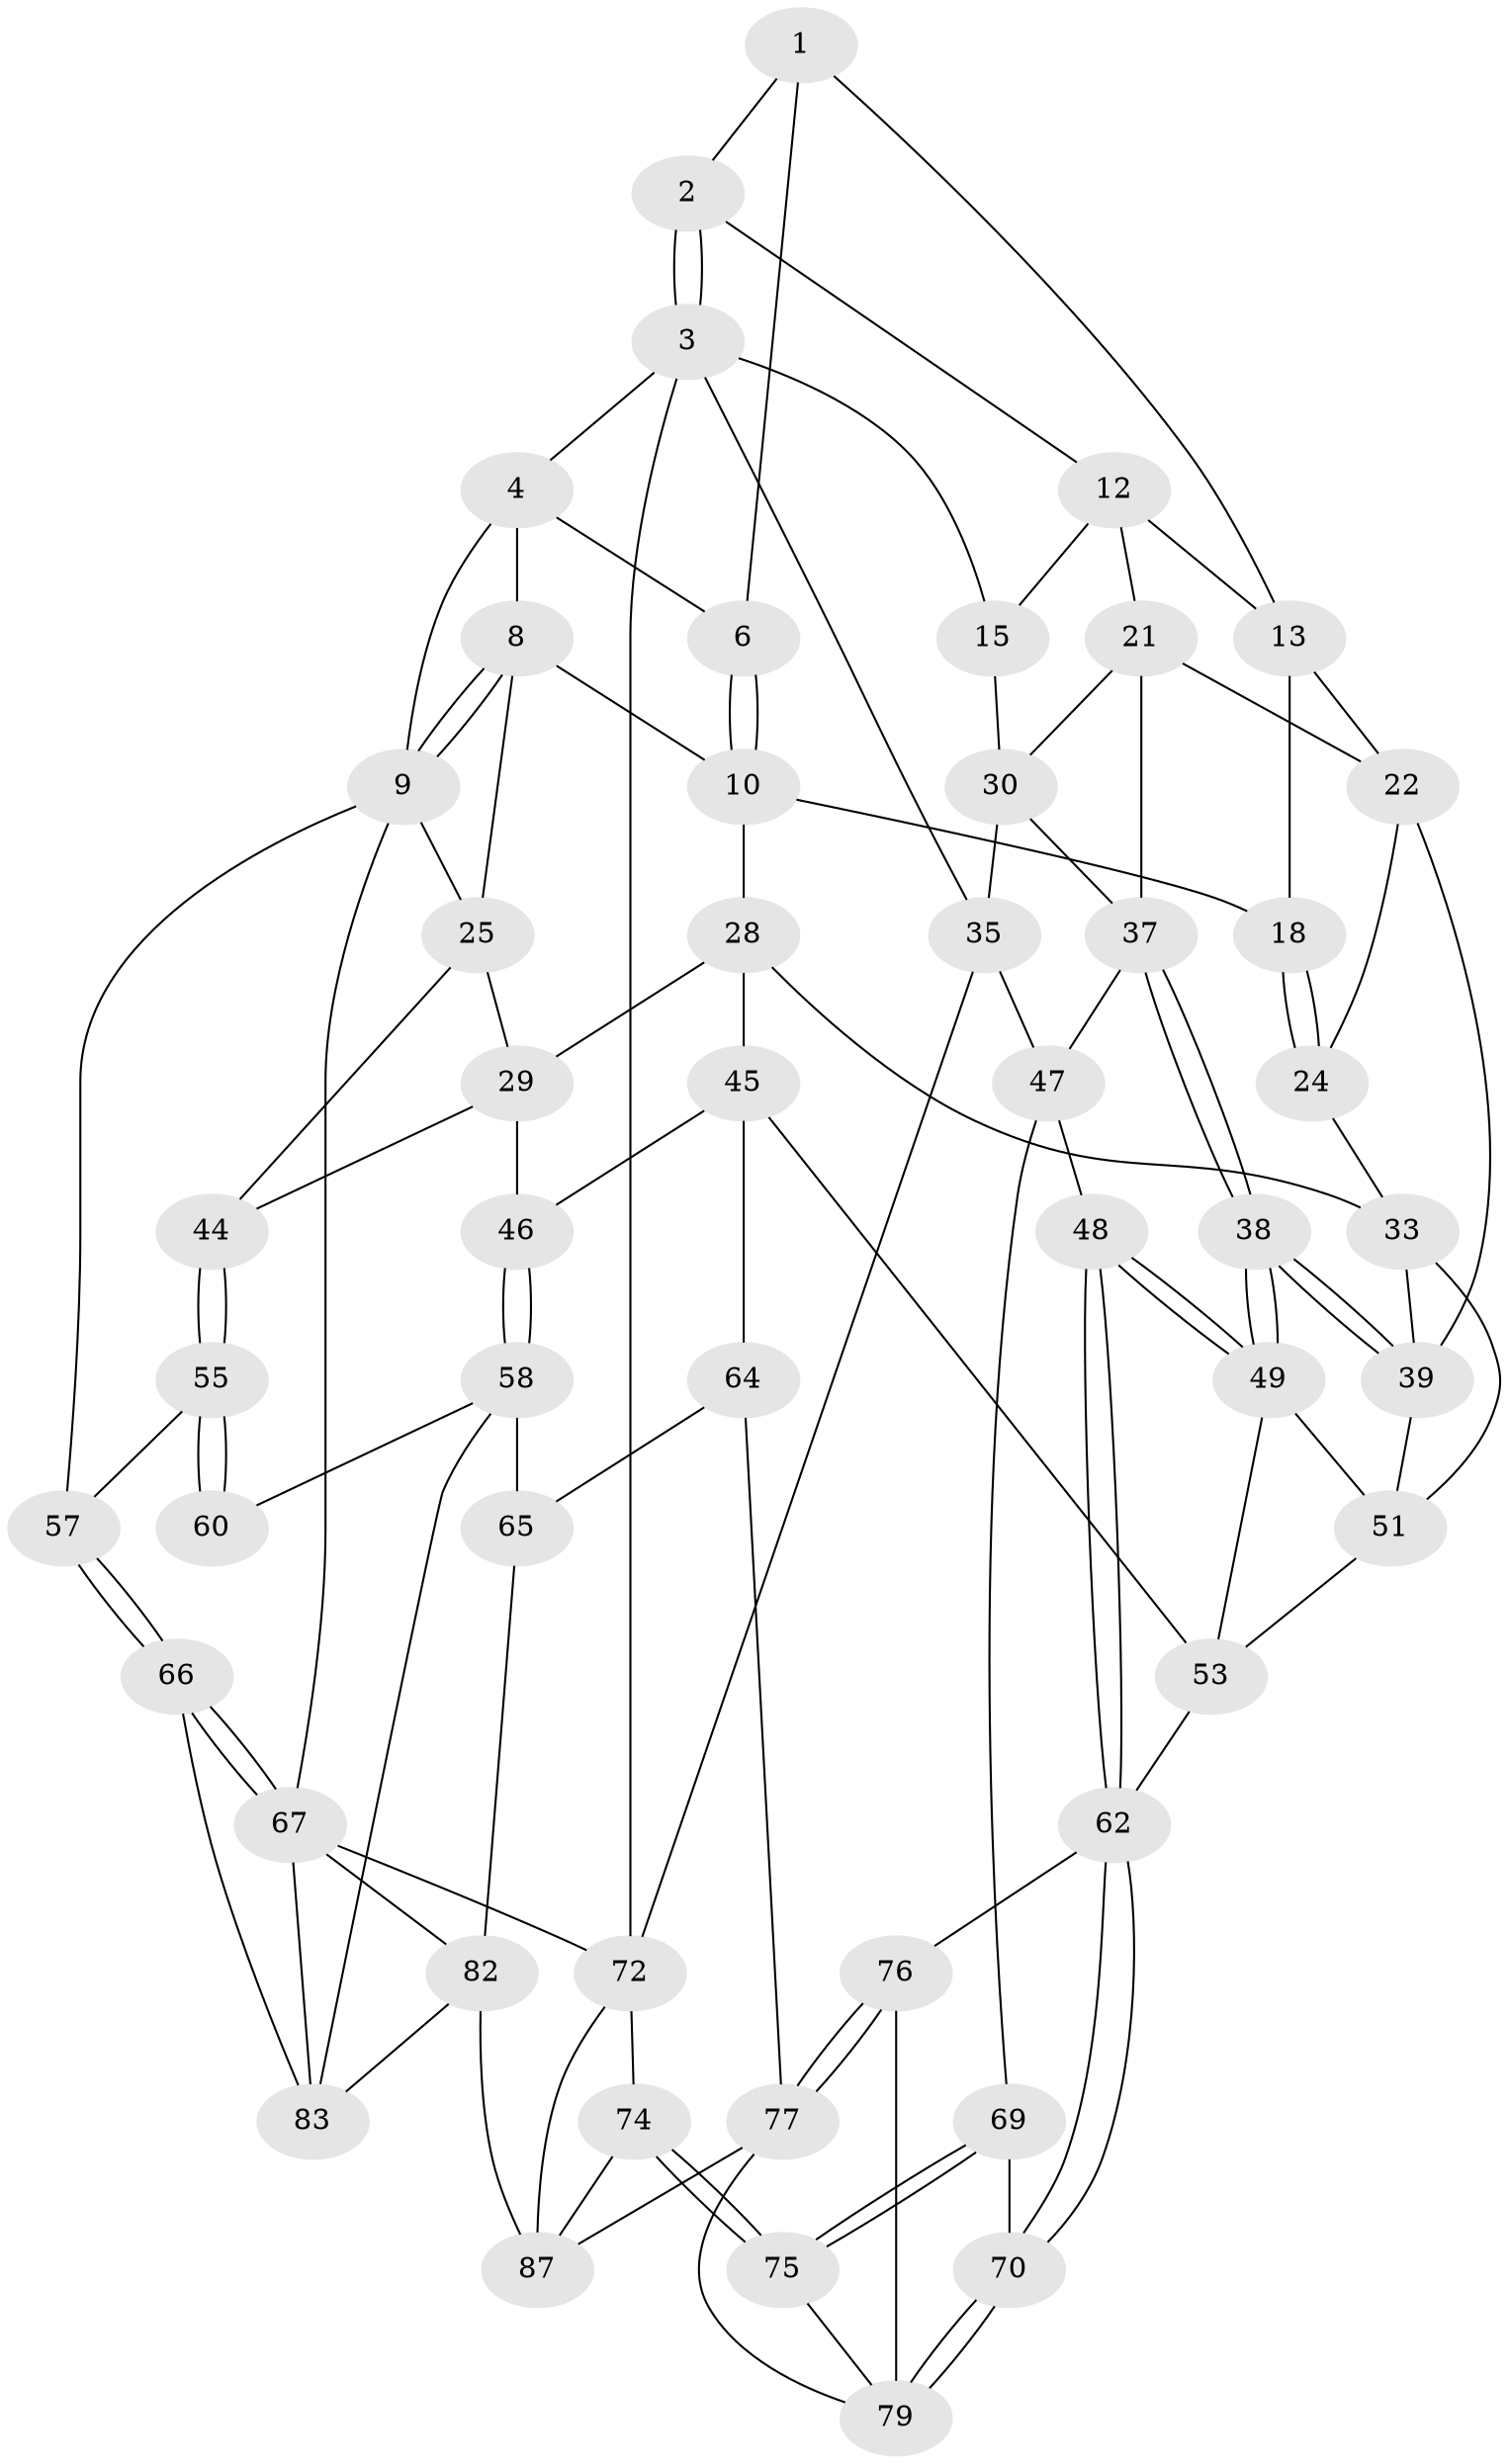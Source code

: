 // original degree distribution, {3: 0.02197802197802198, 4: 0.21978021978021978, 6: 0.18681318681318682, 5: 0.5714285714285714}
// Generated by graph-tools (version 1.1) at 2025/11/02/27/25 16:11:51]
// undirected, 52 vertices, 114 edges
graph export_dot {
graph [start="1"]
  node [color=gray90,style=filled];
  1 [pos="+0.6885939036736328+0",super="+5"];
  2 [pos="+1+0"];
  3 [pos="+1+0",super="+14"];
  4 [pos="+0.22180347546588214+0",super="+7"];
  6 [pos="+0.3743569832451125+0.09858005640778797"];
  8 [pos="+0.15083450794049738+0.12611791567524253",super="+11"];
  9 [pos="+0+0.27400215500447506",super="+27"];
  10 [pos="+0.3921502738279474+0.2265079945475939",super="+20"];
  12 [pos="+0.8921473633237312+0.12930506383975787",super="+16"];
  13 [pos="+0.6966341266291861+0.0559635836159471",super="+17"];
  15 [pos="+1+0.2089151895817089"];
  18 [pos="+0.6367732558689232+0.16255286465515825",super="+19"];
  21 [pos="+0.863274310627364+0.3124618681449109",super="+31"];
  22 [pos="+0.7852133223077292+0.27703361711791796",super="+23"];
  24 [pos="+0.6597917408052546+0.36514713222491774",super="+32"];
  25 [pos="+0.1950630917954626+0.319638348487412",super="+26"];
  28 [pos="+0.3450099437428873+0.4138861719203687",super="+34"];
  29 [pos="+0.32632068035675754+0.4268612661676912",super="+43"];
  30 [pos="+0.9554580040907098+0.35482933186610505",super="+36"];
  33 [pos="+0.5310438831140709+0.44945103719617974",super="+41"];
  35 [pos="+1+0.42414411049809303",super="+71"];
  37 [pos="+0.8784983313740754+0.428515421565366",super="+42"];
  38 [pos="+0.8590415497102423+0.4448250331823969"];
  39 [pos="+0.7471781276494971+0.4510683198784444",super="+40"];
  44 [pos="+0.2208143604245144+0.5133324989740164"];
  45 [pos="+0.4207628362289966+0.5740749620009641",super="+54"];
  46 [pos="+0.38485245116640837+0.5770982978178488"];
  47 [pos="+0.9718758845811968+0.6156009414211229",super="+68"];
  48 [pos="+0.8776231115790555+0.5897155912374821"];
  49 [pos="+0.8691409251362647+0.579377031034518",super="+50"];
  51 [pos="+0.7121524616403992+0.5307245865687023",super="+52"];
  53 [pos="+0.5814816670797358+0.6224408321359053",super="+61"];
  55 [pos="+0.20960291366421083+0.5780906908506435",super="+56"];
  57 [pos="+0+0.5721995372523665"];
  58 [pos="+0.3192812822523636+0.6880901271196581",super="+59"];
  60 [pos="+0.23715055318677727+0.7041873172332047"];
  62 [pos="+0.8273788106324746+0.7150185502214889",super="+63"];
  64 [pos="+0.5471404933767668+0.6995008290463337",super="+78"];
  65 [pos="+0.3570058839959684+0.7065883378744268",super="+81"];
  66 [pos="+0+0.8343343175458927"];
  67 [pos="+0+1",super="+89"];
  69 [pos="+0.965452028999513+0.6559117516980976"];
  70 [pos="+0.85098787908253+0.7495894450512455"];
  72 [pos="+1+1",super="+73"];
  74 [pos="+1+0.8418130231989723",super="+86"];
  75 [pos="+0.9310304212806575+0.8116521882014053",super="+85"];
  76 [pos="+0.6247142250768328+0.8158610300597107"];
  77 [pos="+0.5924879834399129+0.8210884170643871",super="+88"];
  79 [pos="+0.8626423047384781+0.7997155102055102",super="+80"];
  82 [pos="+0.47449436910944937+0.9911538758814876",super="+91"];
  83 [pos="+0.2209130973288116+0.8306593770914721",super="+84"];
  87 [pos="+0.8265658631606044+1",super="+90"];
  1 -- 2;
  1 -- 13;
  1 -- 6;
  2 -- 3;
  2 -- 3;
  2 -- 12;
  3 -- 4;
  3 -- 72;
  3 -- 35;
  3 -- 15;
  4 -- 9;
  4 -- 8;
  4 -- 6;
  6 -- 10;
  6 -- 10;
  8 -- 9;
  8 -- 9;
  8 -- 25;
  8 -- 10;
  9 -- 67;
  9 -- 25;
  9 -- 57;
  10 -- 18;
  10 -- 28;
  12 -- 13;
  12 -- 21;
  12 -- 15;
  13 -- 18;
  13 -- 22;
  15 -- 30;
  18 -- 24 [weight=2];
  18 -- 24;
  21 -- 22;
  21 -- 37;
  21 -- 30;
  22 -- 24;
  22 -- 39;
  24 -- 33;
  25 -- 29;
  25 -- 44;
  28 -- 29;
  28 -- 33;
  28 -- 45;
  29 -- 44;
  29 -- 46;
  30 -- 35;
  30 -- 37;
  33 -- 51;
  33 -- 39;
  35 -- 72;
  35 -- 47;
  37 -- 38;
  37 -- 38;
  37 -- 47;
  38 -- 39;
  38 -- 39;
  38 -- 49;
  38 -- 49;
  39 -- 51;
  44 -- 55;
  44 -- 55;
  45 -- 46;
  45 -- 64;
  45 -- 53;
  46 -- 58;
  46 -- 58;
  47 -- 48;
  47 -- 69;
  48 -- 49;
  48 -- 49;
  48 -- 62;
  48 -- 62;
  49 -- 51;
  49 -- 53;
  51 -- 53;
  53 -- 62;
  55 -- 60 [weight=2];
  55 -- 60;
  55 -- 57;
  57 -- 66;
  57 -- 66;
  58 -- 65;
  58 -- 83;
  58 -- 60;
  62 -- 70;
  62 -- 70;
  62 -- 76;
  64 -- 65 [weight=2];
  64 -- 77;
  65 -- 82;
  66 -- 67;
  66 -- 67;
  66 -- 83;
  67 -- 72;
  67 -- 83;
  67 -- 82;
  69 -- 70;
  69 -- 75;
  69 -- 75;
  70 -- 79;
  70 -- 79;
  72 -- 74;
  72 -- 87;
  74 -- 75 [weight=2];
  74 -- 75;
  74 -- 87;
  75 -- 79;
  76 -- 77;
  76 -- 77;
  76 -- 79;
  77 -- 79;
  77 -- 87;
  82 -- 83;
  82 -- 87;
}
